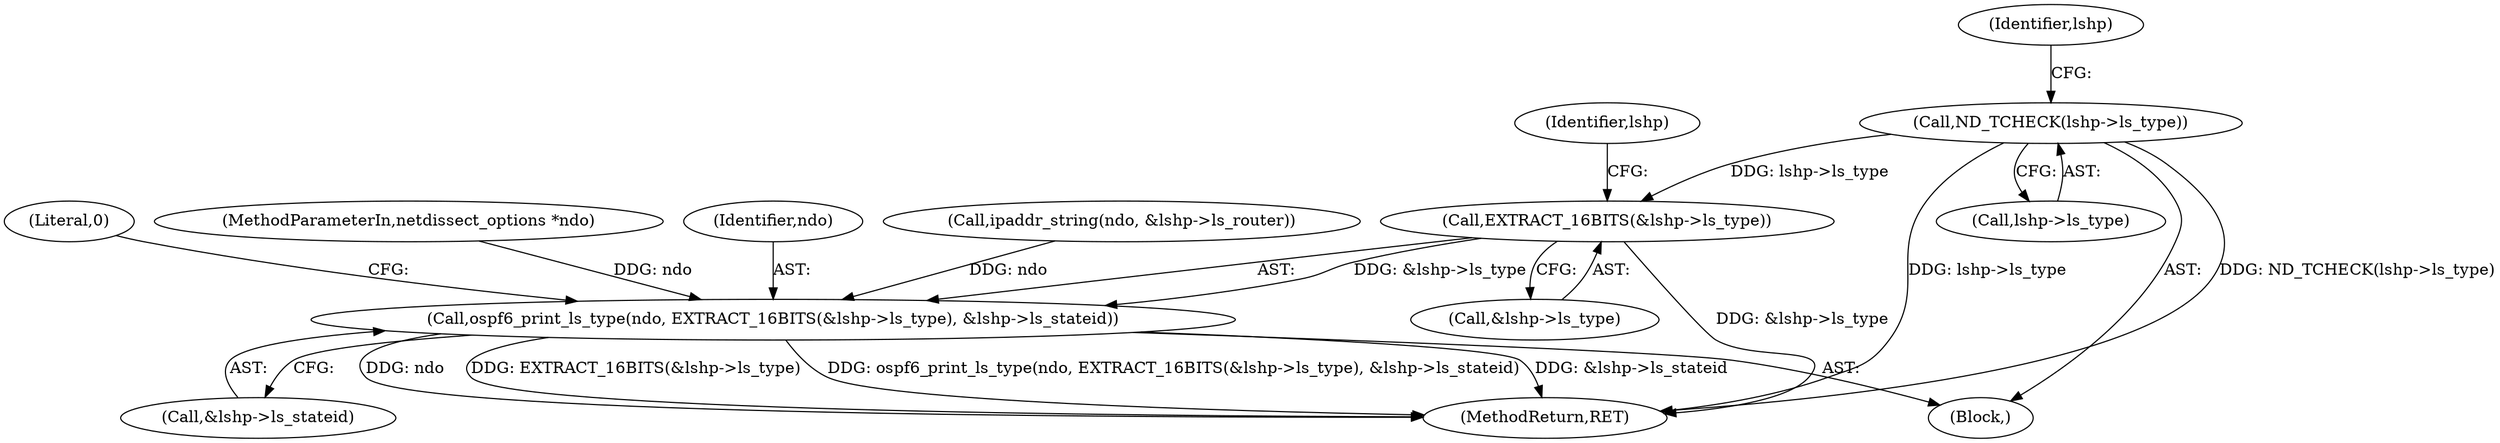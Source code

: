 digraph "1_tcpdump_e01c9bf76740802025c9328901b55ee4a0c49ed6@del" {
"1000114" [label="(Call,ND_TCHECK(lshp->ls_type))"];
"1000158" [label="(Call,EXTRACT_16BITS(&lshp->ls_type))"];
"1000156" [label="(Call,ospf6_print_ls_type(ndo, EXTRACT_16BITS(&lshp->ls_type), &lshp->ls_stateid))"];
"1000104" [label="(Block,)"];
"1000156" [label="(Call,ospf6_print_ls_type(ndo, EXTRACT_16BITS(&lshp->ls_type), &lshp->ls_stateid))"];
"1000168" [label="(Literal,0)"];
"1000172" [label="(MethodReturn,RET)"];
"1000101" [label="(MethodParameterIn,netdissect_options *ndo)"];
"1000115" [label="(Call,lshp->ls_type)"];
"1000159" [label="(Call,&lshp->ls_type)"];
"1000163" [label="(Call,&lshp->ls_stateid)"];
"1000157" [label="(Identifier,ndo)"];
"1000158" [label="(Call,EXTRACT_16BITS(&lshp->ls_type))"];
"1000114" [label="(Call,ND_TCHECK(lshp->ls_type))"];
"1000120" [label="(Identifier,lshp)"];
"1000128" [label="(Call,ipaddr_string(ndo, &lshp->ls_router))"];
"1000165" [label="(Identifier,lshp)"];
"1000114" -> "1000104"  [label="AST: "];
"1000114" -> "1000115"  [label="CFG: "];
"1000115" -> "1000114"  [label="AST: "];
"1000120" -> "1000114"  [label="CFG: "];
"1000114" -> "1000172"  [label="DDG: ND_TCHECK(lshp->ls_type)"];
"1000114" -> "1000172"  [label="DDG: lshp->ls_type"];
"1000114" -> "1000158"  [label="DDG: lshp->ls_type"];
"1000158" -> "1000156"  [label="AST: "];
"1000158" -> "1000159"  [label="CFG: "];
"1000159" -> "1000158"  [label="AST: "];
"1000165" -> "1000158"  [label="CFG: "];
"1000158" -> "1000172"  [label="DDG: &lshp->ls_type"];
"1000158" -> "1000156"  [label="DDG: &lshp->ls_type"];
"1000156" -> "1000104"  [label="AST: "];
"1000156" -> "1000163"  [label="CFG: "];
"1000157" -> "1000156"  [label="AST: "];
"1000163" -> "1000156"  [label="AST: "];
"1000168" -> "1000156"  [label="CFG: "];
"1000156" -> "1000172"  [label="DDG: ndo"];
"1000156" -> "1000172"  [label="DDG: EXTRACT_16BITS(&lshp->ls_type)"];
"1000156" -> "1000172"  [label="DDG: ospf6_print_ls_type(ndo, EXTRACT_16BITS(&lshp->ls_type), &lshp->ls_stateid)"];
"1000156" -> "1000172"  [label="DDG: &lshp->ls_stateid"];
"1000128" -> "1000156"  [label="DDG: ndo"];
"1000101" -> "1000156"  [label="DDG: ndo"];
}
